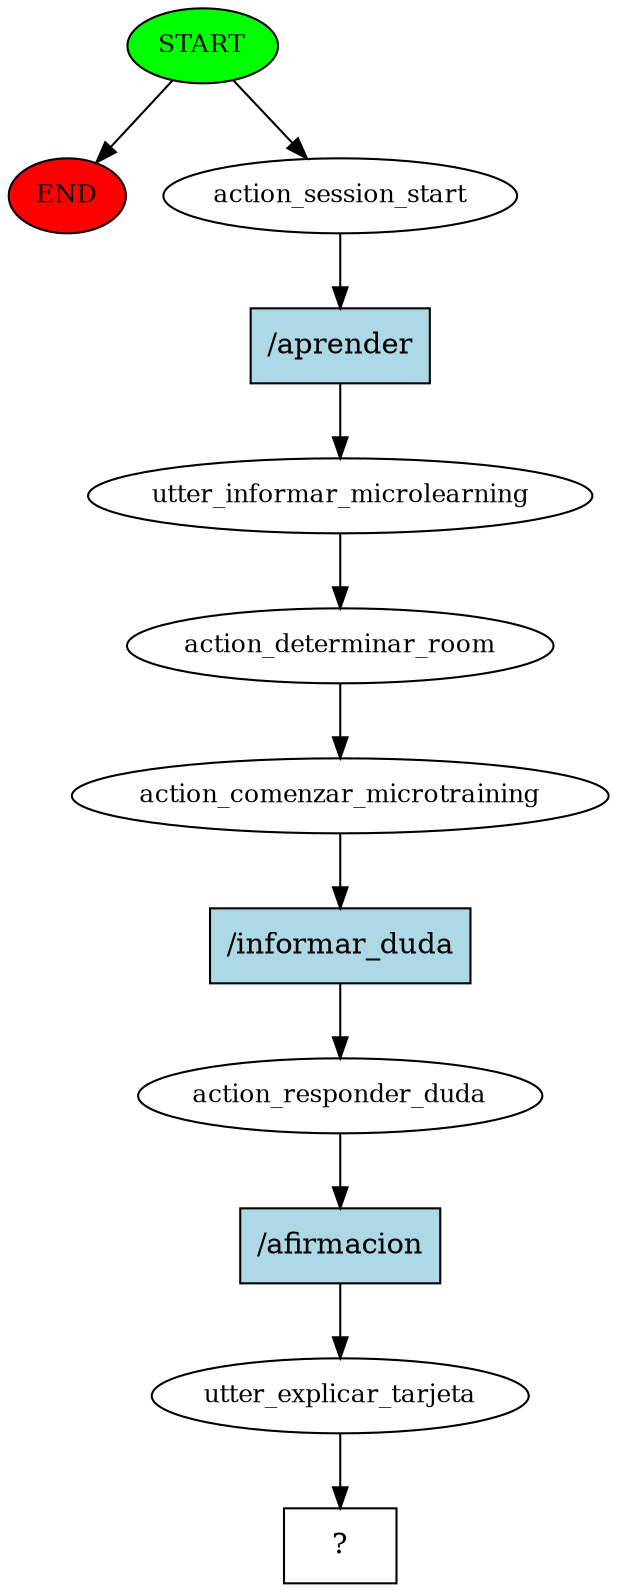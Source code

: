 digraph  {
0 [class="start active", fillcolor=green, fontsize=12, label=START, style=filled];
"-1" [class=end, fillcolor=red, fontsize=12, label=END, style=filled];
1 [class=active, fontsize=12, label=action_session_start];
2 [class=active, fontsize=12, label=utter_informar_microlearning];
3 [class=active, fontsize=12, label=action_determinar_room];
4 [class=active, fontsize=12, label=action_comenzar_microtraining];
5 [class=active, fontsize=12, label=action_responder_duda];
6 [class=active, fontsize=12, label=utter_explicar_tarjeta];
7 [class="intent dashed active", label="  ?  ", shape=rect];
8 [class="intent active", fillcolor=lightblue, label="/aprender", shape=rect, style=filled];
9 [class="intent active", fillcolor=lightblue, label="/informar_duda", shape=rect, style=filled];
10 [class="intent active", fillcolor=lightblue, label="/afirmacion", shape=rect, style=filled];
0 -> "-1"  [class="", key=NONE, label=""];
0 -> 1  [class=active, key=NONE, label=""];
1 -> 8  [class=active, key=0];
2 -> 3  [class=active, key=NONE, label=""];
3 -> 4  [class=active, key=NONE, label=""];
4 -> 9  [class=active, key=0];
5 -> 10  [class=active, key=0];
6 -> 7  [class=active, key=NONE, label=""];
8 -> 2  [class=active, key=0];
9 -> 5  [class=active, key=0];
10 -> 6  [class=active, key=0];
}
